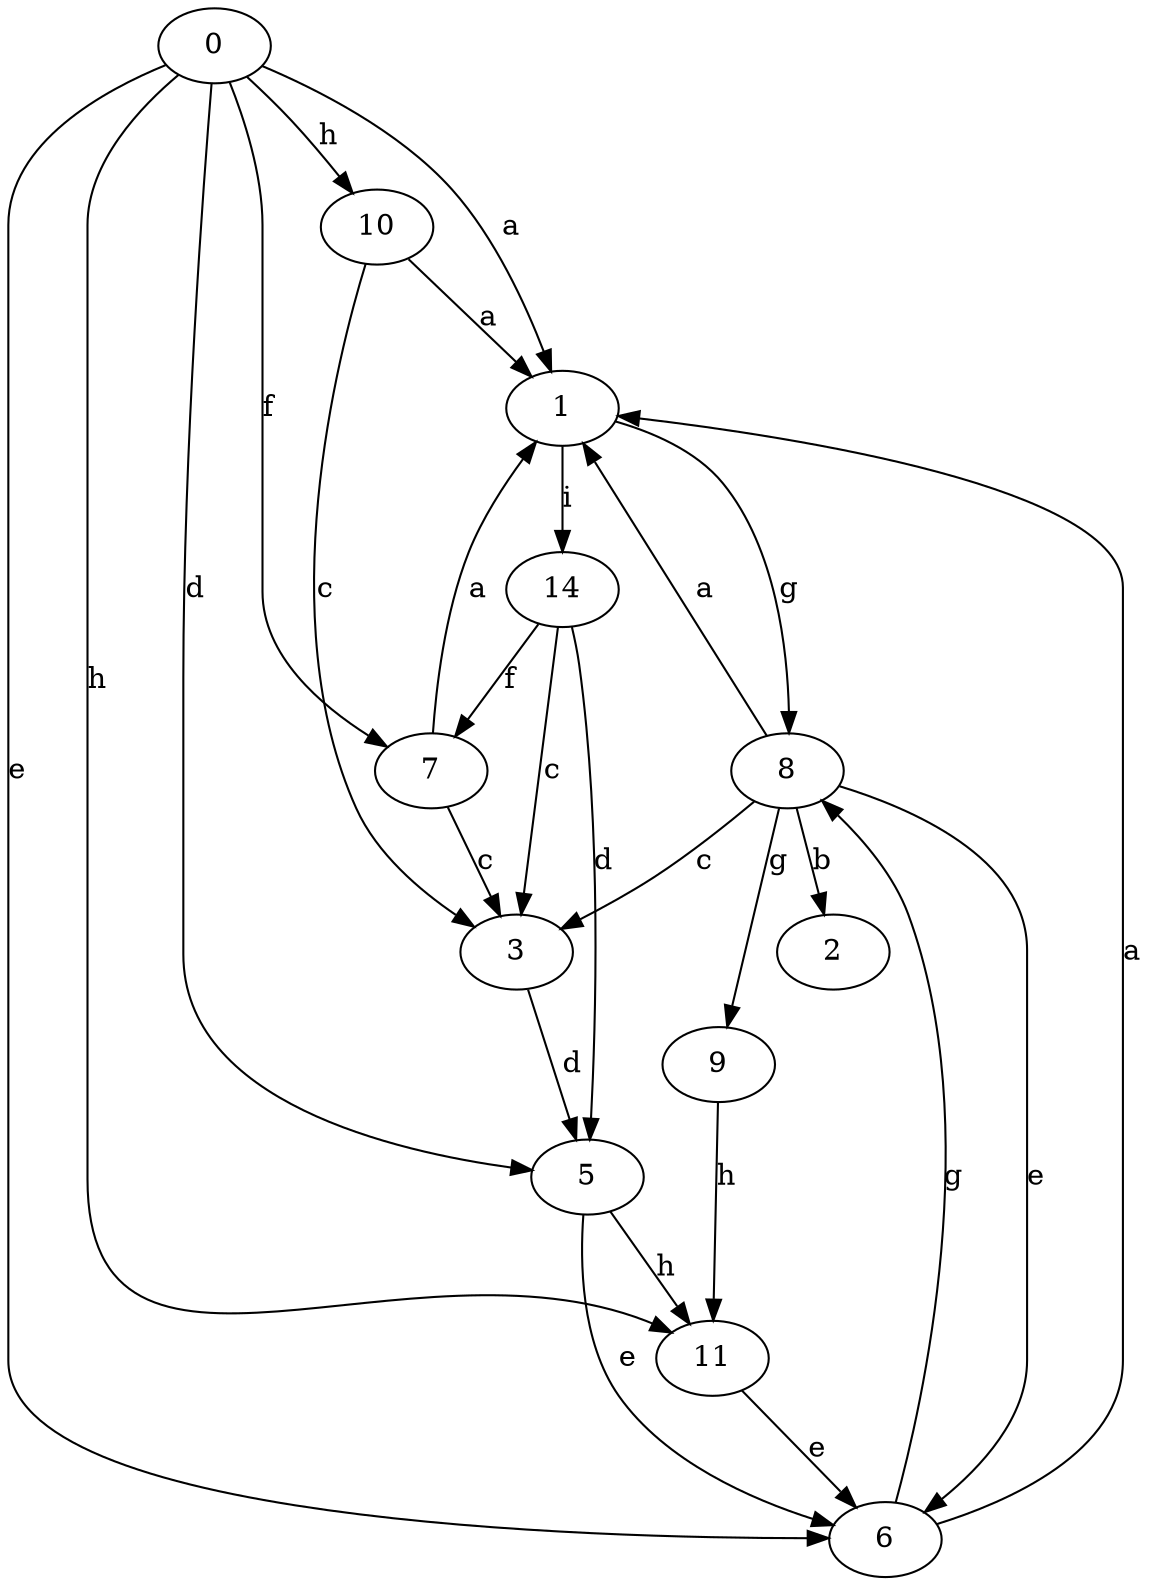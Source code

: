 strict digraph  {
1;
2;
3;
0;
5;
6;
7;
8;
9;
10;
11;
14;
1 -> 8  [label=g];
1 -> 14  [label=i];
3 -> 5  [label=d];
0 -> 1  [label=a];
0 -> 5  [label=d];
0 -> 6  [label=e];
0 -> 7  [label=f];
0 -> 10  [label=h];
0 -> 11  [label=h];
5 -> 6  [label=e];
5 -> 11  [label=h];
6 -> 1  [label=a];
6 -> 8  [label=g];
7 -> 1  [label=a];
7 -> 3  [label=c];
8 -> 1  [label=a];
8 -> 2  [label=b];
8 -> 3  [label=c];
8 -> 6  [label=e];
8 -> 9  [label=g];
9 -> 11  [label=h];
10 -> 1  [label=a];
10 -> 3  [label=c];
11 -> 6  [label=e];
14 -> 3  [label=c];
14 -> 5  [label=d];
14 -> 7  [label=f];
}
